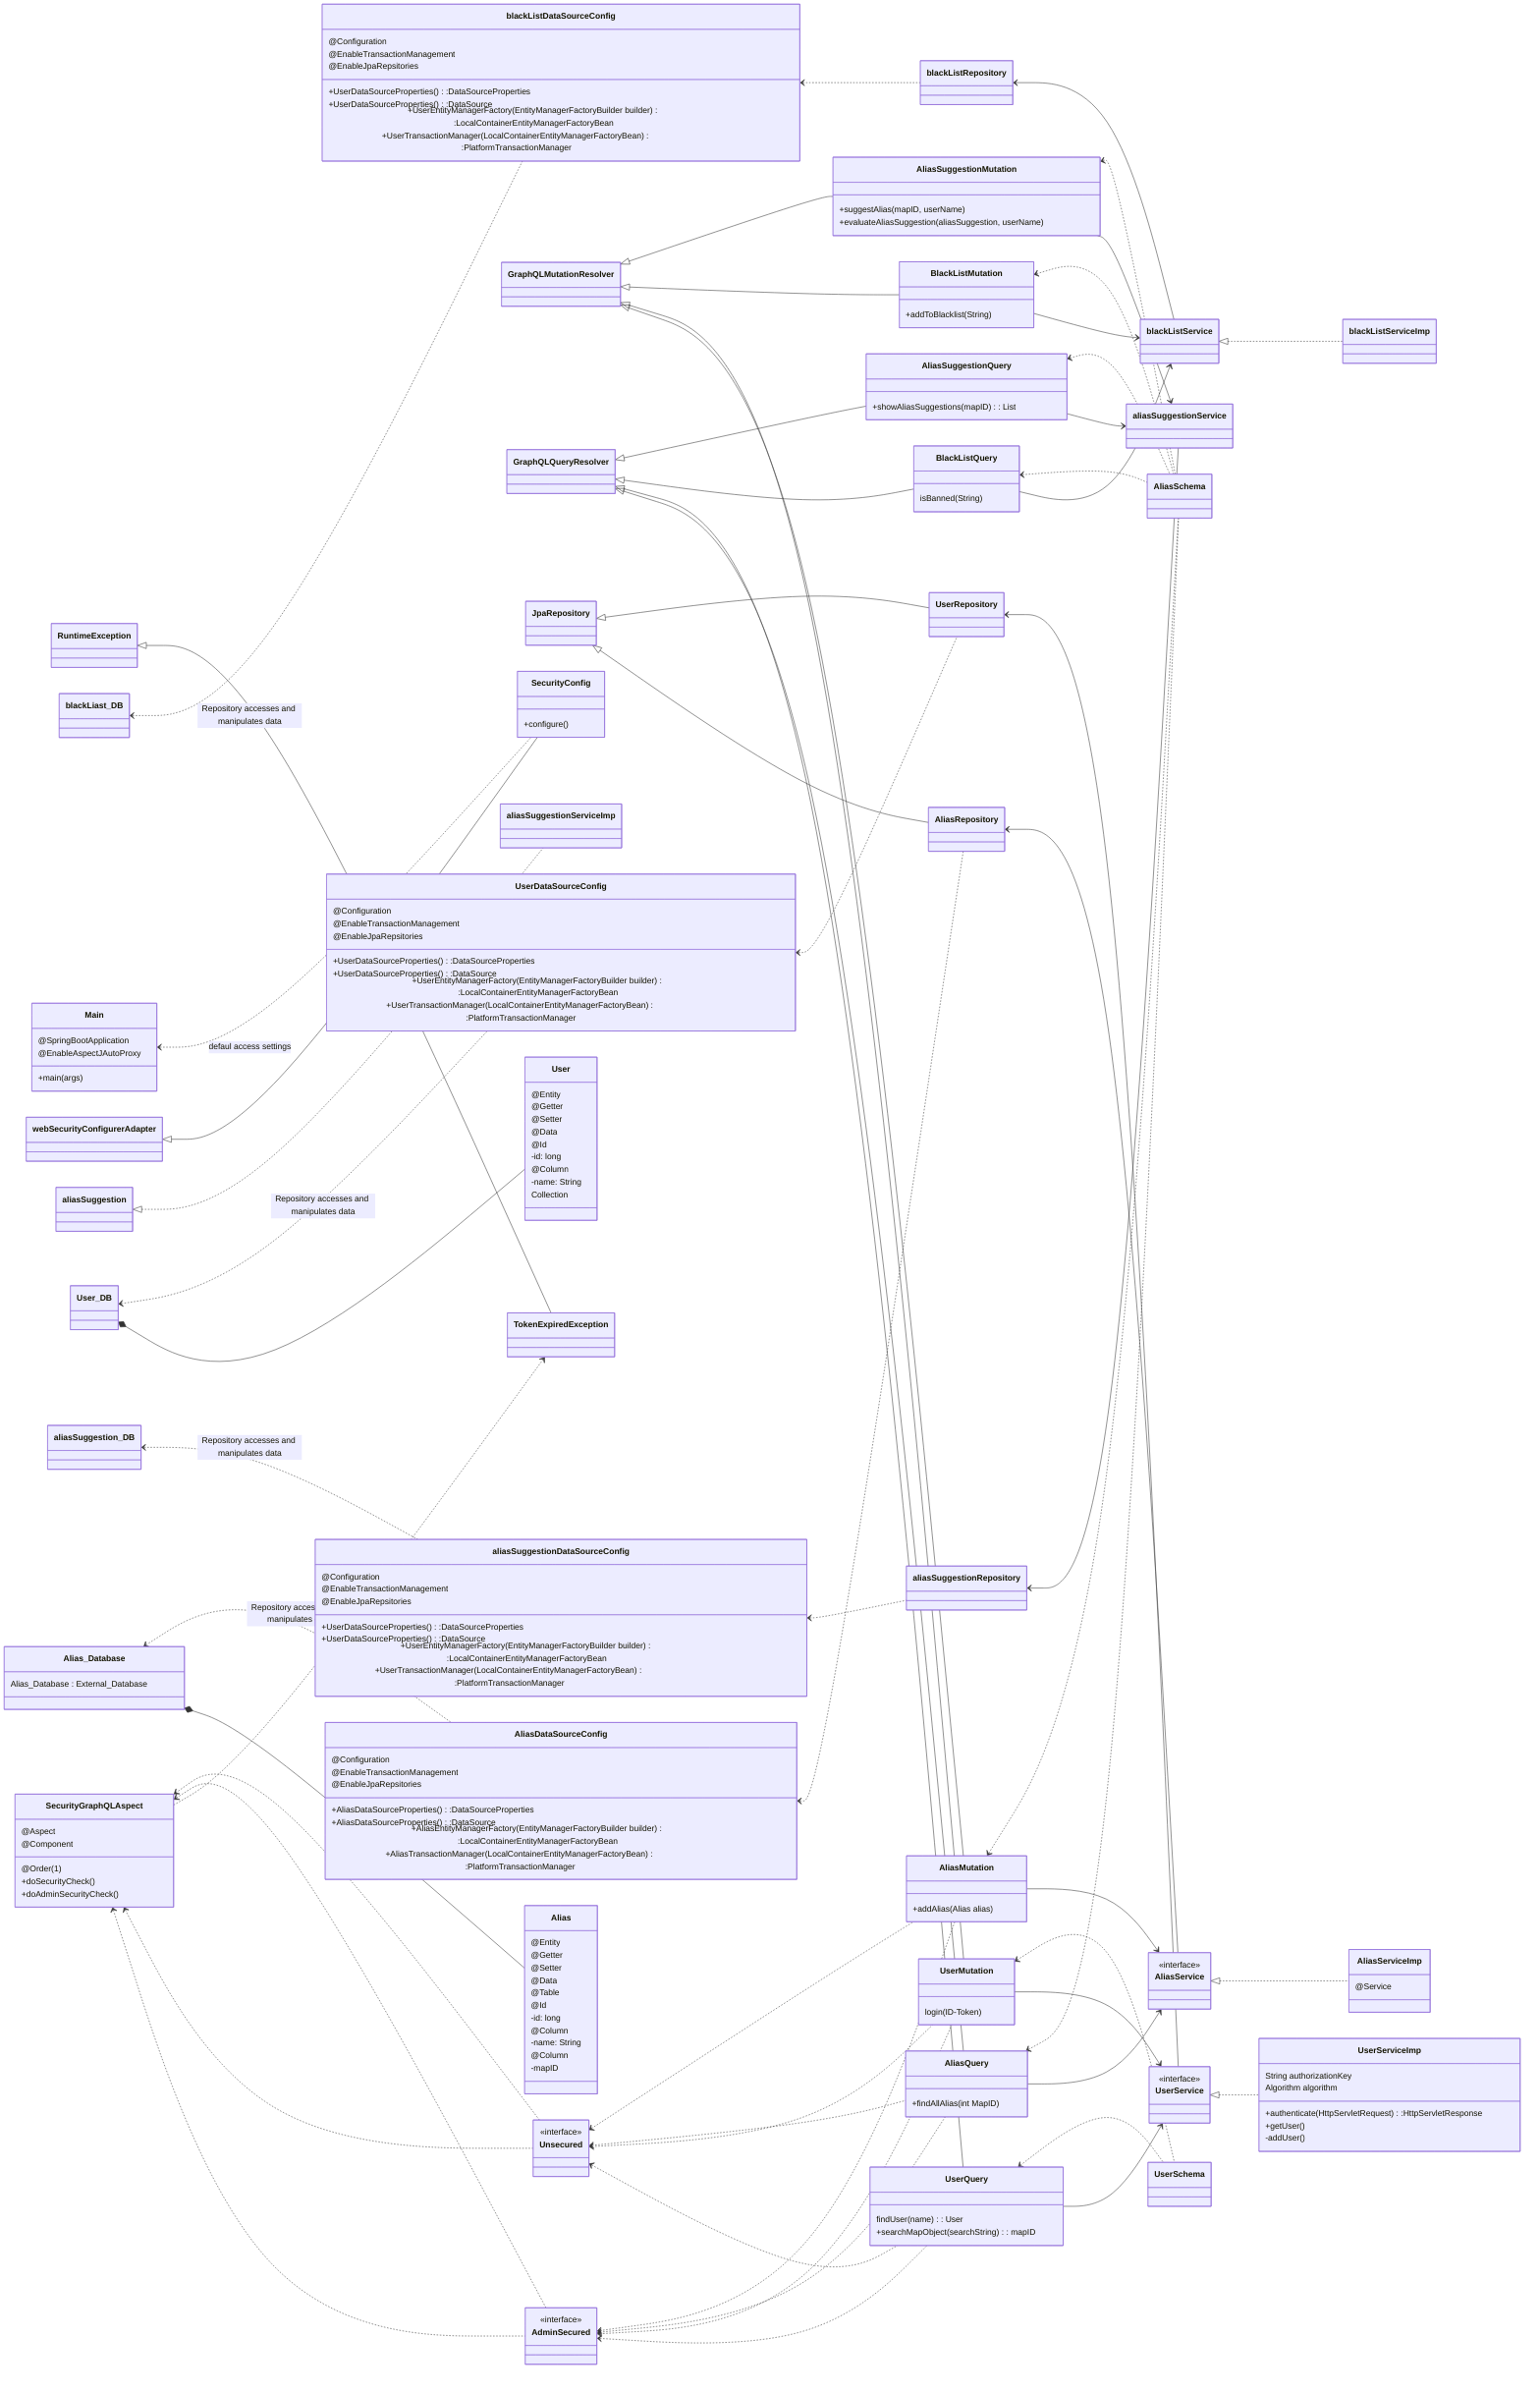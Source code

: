 classDiagram
direction LR

RuntimeException <|-- TokenExpiredException
GraphQLMutationResolver <|-- AliasMutation
GraphQLQueryResolver <|-- AliasQuery
GraphQLMutationResolver <|-- UserMutation
GraphQLQueryResolver <|-- UserQuery
GraphQLMutationResolver <|-- BlackListMutation
GraphQLQueryResolver <|-- BlackListQuery
GraphQLMutationResolver <|-- AliasSuggestionMutation
GraphQLQueryResolver <|-- AliasSuggestionQuery
JpaRepository <|-- AliasRepository
JpaRepository <|-- UserRepository
webSecurityConfigurerAdapter <|-- SecurityConfig


AliasService <|.. AliasServiceImp
UserService <|.. UserServiceImp
blackListService <|.. blackListServiceImp
aliasSuggestion <|.. aliasSuggestionServiceImp

AliasRepository <-- AliasService
UserRepository <-- UserService
aliasSuggestionRepository <-- aliasSuggestionService
blackListRepository <-- blackListService


SecurityGraphQLAspect <.. AdminSecured
SecurityGraphQLAspect <.. Unsecured
SecurityGraphQLAspect ..> TokenExpiredException

Alias_Database *-- Alias

User_DB *-- User

AliasMutation --> AliasService
AliasQuery --> AliasService
UserMutation --> UserService
UserQuery --> UserService
AliasSuggestionQuery --> aliasSuggestionService
AliasSuggestionMutation --> aliasSuggestionService
BlackListQuery --> blackListService
BlackListMutation --> blackListService

Alias_Database <.. AliasDataSourceConfig : Repository accesses and manipulates data
AliasDataSourceConfig <.. AliasRepository
User_DB <.. UserDataSourceConfig : Repository accesses and manipulates data
UserDataSourceConfig <.. UserRepository
aliasSuggestion_DB <.. aliasSuggestionDataSourceConfig : Repository accesses and manipulates data
aliasSuggestionDataSourceConfig <.. aliasSuggestionRepository
blackLiast_DB <.. blackListDataSourceConfig : Repository accesses and manipulates data
blackListDataSourceConfig <.. blackListRepository

AdminSecured <.. UserQuery
Unsecured <.. UserQuery
AdminSecured <.. UserMutation
Unsecured <.. UserMutation
AdminSecured <.. AliasQuery
Unsecured <.. AliasQuery
AdminSecured <.. AliasMutation
Unsecured <.. AliasMutation

Main <.. SecurityConfig : defaul access settings

AdminSecured ..> SecurityGraphQLAspect
Unsecured ..> SecurityGraphQLAspect

AliasQuery <.. AliasSchema
AliasMutation <.. AliasSchema
BlackListMutation <.. AliasSchema
BlackListQuery <.. AliasSchema
AliasSuggestionMutation <.. AliasSchema
AliasSuggestionQuery <.. AliasSchema



UserQuery <.. UserSchema    
UserMutation <.. UserSchema


class RuntimeException

class TokenExpiredException


class AliasService{
<<interface>>
}

class AliasServiceImp{
@Service
}

class GraphQLMutationResolver 

class AliasMutation{
+addAlias(Alias alias)
}

class UserMutation {
    login(ID-Token)
}

class GraphQLQueryResolver

class UserQuery {
    findUser(name) : User
    +searchMapObject(searchString) : mapID
}

class AliasSuggestionQuery {
    +showAliasSuggestions(mapID) : List<aliasSuggestion>
}

class AliasSuggestionMutation {
    +suggestAlias(mapID, userName)
    +evaluateAliasSuggestion(aliasSuggestion, userName)
}

class BlackListMutation {
    +addToBlacklist(String)
}

class BlackListQuery {
    isBanned(String)
}

class AliasQuery{
+findAllAlias(int MapID)
}


class SecurityConfig{
+configure()
}

class AdminSecured{
<<interface>> 
}

class Unsecured{
<<interface>> 
}

class SecurityGraphQLAspect{
@Aspect
@Component
@Order(1)
+doSecurityCheck()
+doAdminSecurityCheck()
}



class User{
@Entity
@Getter
@Setter
@Data
@Id
-id: long
@Column
-name: String
Collection<? extends GranedAuthority>
}


class Alias{
@Entity
@Getter
@Setter
@Data
@Table
@Id
-id: long
@Column
-name: String
@Column
-mapID
}

class AliasDataSourceConfig{ 
@Configuration
@EnableTransactionManagement
@EnableJpaRepsitories
+AliasDataSourceProperties():DataSourceProperties
+AliasDataSourceProperties():DataSource
+AliasEntityManagerFactory(EntityManagerFactoryBuilder builder):LocalContainerEntityManagerFactoryBean 
+AliasTransactionManager(LocalContainerEntityManagerFactoryBean):PlatformTransactionManager 
}  

class UserDataSourceConfig{ 
@Configuration
@EnableTransactionManagement
@EnableJpaRepsitories
+UserDataSourceProperties():DataSourceProperties
+UserDataSourceProperties():DataSource
+UserEntityManagerFactory(EntityManagerFactoryBuilder builder):LocalContainerEntityManagerFactoryBean 
+UserTransactionManager(LocalContainerEntityManagerFactoryBean):PlatformTransactionManager 
}

class blackListDataSourceConfig{ 
@Configuration
@EnableTransactionManagement
@EnableJpaRepsitories
+UserDataSourceProperties():DataSourceProperties
+UserDataSourceProperties():DataSource
+UserEntityManagerFactory(EntityManagerFactoryBuilder builder):LocalContainerEntityManagerFactoryBean 
+UserTransactionManager(LocalContainerEntityManagerFactoryBean):PlatformTransactionManager 
}

class aliasSuggestionDataSourceConfig{ 
@Configuration
@EnableTransactionManagement
@EnableJpaRepsitories
+UserDataSourceProperties():DataSourceProperties
+UserDataSourceProperties():DataSource
+UserEntityManagerFactory(EntityManagerFactoryBuilder builder):LocalContainerEntityManagerFactoryBean 
+UserTransactionManager(LocalContainerEntityManagerFactoryBean):PlatformTransactionManager 
}

class blackListService
class blackListServiceImp

class aliasSuggestionService
class aliasSuggestionServiceImp


class webSecurityConfigurerAdapter

class JpaRepository

class AliasRepository

class Alias_Database{
Alias_Database : External_Database
}

class UserService{
<<interface>>
}

class UserServiceImp{
String authorizationKey
Algorithm algorithm
+authenticate(HttpServletRequest):HttpServletResponse 
+getUser()
-addUser()
}

class UserRepository
class aliasSuggestionRepository
class blackListRepository

class User_DB
class aliasSuggestion_DB
class blackLiast_DB


class AliasSchema
class UserSchema

class Main {
    @SpringBootApplication
    @EnableAspectJAutoProxy 
        +main(args)
}
